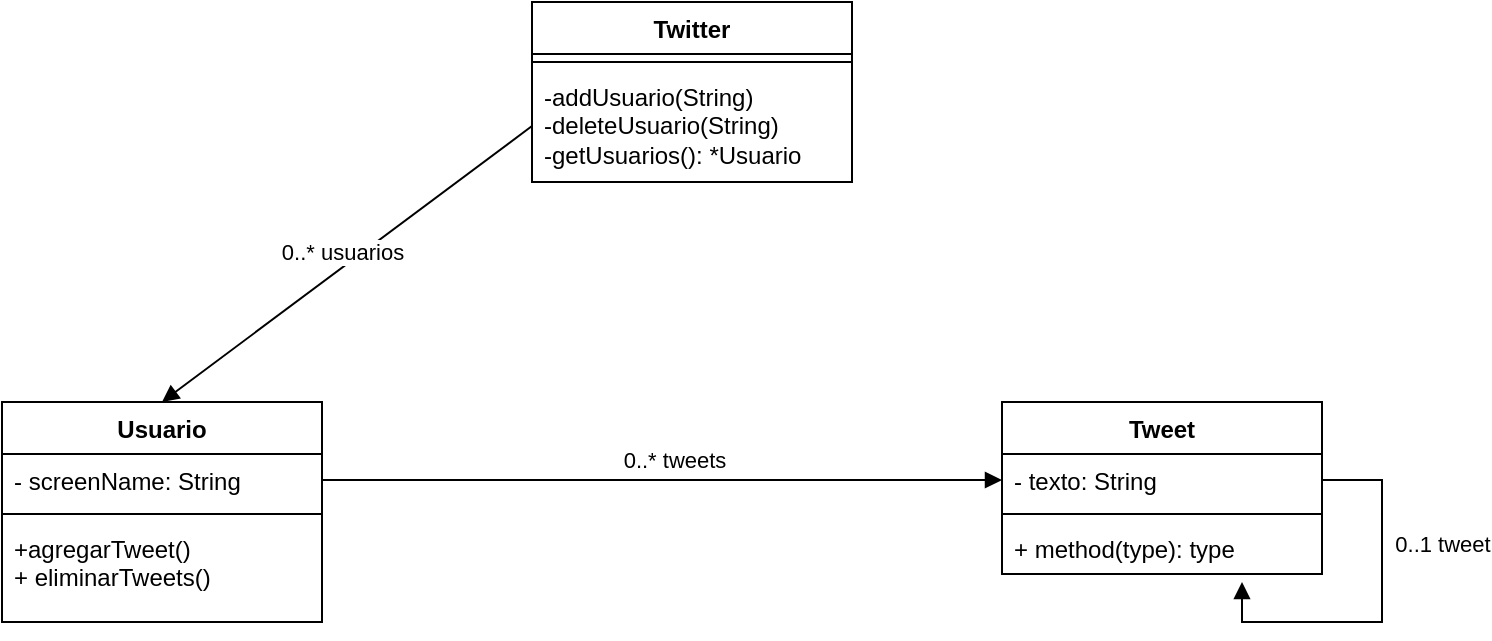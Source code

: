 <mxfile version="21.0.10" type="github">
  <diagram name="Página-1" id="wlAQ2ZE5-KceXvDOLKsL">
    <mxGraphModel dx="1050" dy="549" grid="1" gridSize="10" guides="1" tooltips="1" connect="1" arrows="1" fold="1" page="1" pageScale="1" pageWidth="1169" pageHeight="827" math="0" shadow="0">
      <root>
        <mxCell id="0" />
        <mxCell id="1" parent="0" />
        <mxCell id="pJQenBrKbB63pJztm58h-1" value="Tweet" style="swimlane;fontStyle=1;align=center;verticalAlign=top;childLayout=stackLayout;horizontal=1;startSize=26;horizontalStack=0;resizeParent=1;resizeParentMax=0;resizeLast=0;collapsible=1;marginBottom=0;whiteSpace=wrap;html=1;movable=1;resizable=1;rotatable=1;deletable=1;editable=1;locked=0;connectable=1;points=[[0,0,0,0,0],[0,0.25,0,0,0],[0,0.5,0,0,0],[0,0.75,0,0,0],[0,1,0,0,0],[0.25,0,0,0,0],[0.25,1,0,0,0],[0.5,0,0,0,0],[0.5,1,0,0,0],[0.75,0,0,0,0],[0.75,1,0,0,0],[1,0,0,0,0],[1,0.25,0,0,0],[1,0.5,0,0,0],[1,0.75,0,0,0],[1,1,0,0,0]];" parent="1" vertex="1">
          <mxGeometry x="740" y="280" width="160" height="86" as="geometry" />
        </mxCell>
        <mxCell id="pJQenBrKbB63pJztm58h-2" value="- texto: String" style="text;strokeColor=none;fillColor=none;align=left;verticalAlign=top;spacingLeft=4;spacingRight=4;overflow=hidden;rotatable=0;points=[[0,0.5],[1,0.5]];portConstraint=eastwest;whiteSpace=wrap;html=1;" parent="pJQenBrKbB63pJztm58h-1" vertex="1">
          <mxGeometry y="26" width="160" height="26" as="geometry" />
        </mxCell>
        <mxCell id="pJQenBrKbB63pJztm58h-3" value="" style="line;strokeWidth=1;fillColor=none;align=left;verticalAlign=middle;spacingTop=-1;spacingLeft=3;spacingRight=3;rotatable=0;labelPosition=right;points=[];portConstraint=eastwest;strokeColor=inherit;" parent="pJQenBrKbB63pJztm58h-1" vertex="1">
          <mxGeometry y="52" width="160" height="8" as="geometry" />
        </mxCell>
        <mxCell id="pJQenBrKbB63pJztm58h-4" value="+ method(type): type" style="text;strokeColor=none;fillColor=none;align=left;verticalAlign=top;spacingLeft=4;spacingRight=4;overflow=hidden;rotatable=0;points=[[0,0.5],[1,0.5]];portConstraint=eastwest;whiteSpace=wrap;html=1;" parent="pJQenBrKbB63pJztm58h-1" vertex="1">
          <mxGeometry y="60" width="160" height="26" as="geometry" />
        </mxCell>
        <mxCell id="pJQenBrKbB63pJztm58h-17" value="0..1 tweet" style="html=1;verticalAlign=bottom;endArrow=block;edgeStyle=orthogonalEdgeStyle;elbow=vertical;rounded=0;entryX=0.75;entryY=1.154;entryDx=0;entryDy=0;entryPerimeter=0;exitX=1;exitY=0.5;exitDx=0;exitDy=0;" parent="pJQenBrKbB63pJztm58h-1" source="pJQenBrKbB63pJztm58h-2" target="pJQenBrKbB63pJztm58h-4" edge="1">
          <mxGeometry x="-0.257" y="30" width="80" relative="1" as="geometry">
            <mxPoint x="-90" y="30" as="sourcePoint" />
            <mxPoint x="-30" y="130" as="targetPoint" />
            <Array as="points">
              <mxPoint x="190" y="39" />
              <mxPoint x="190" y="110" />
              <mxPoint x="120" y="110" />
            </Array>
            <mxPoint as="offset" />
          </mxGeometry>
        </mxCell>
        <mxCell id="pJQenBrKbB63pJztm58h-5" value="Usuario" style="swimlane;fontStyle=1;align=center;verticalAlign=top;childLayout=stackLayout;horizontal=1;startSize=26;horizontalStack=0;resizeParent=1;resizeParentMax=0;resizeLast=0;collapsible=1;marginBottom=0;whiteSpace=wrap;html=1;" parent="1" vertex="1">
          <mxGeometry x="240" y="280" width="160" height="110" as="geometry" />
        </mxCell>
        <mxCell id="pJQenBrKbB63pJztm58h-6" value="- screenName: String" style="text;strokeColor=none;fillColor=none;align=left;verticalAlign=top;spacingLeft=4;spacingRight=4;overflow=hidden;rotatable=0;points=[[0,0.5],[1,0.5]];portConstraint=eastwest;whiteSpace=wrap;html=1;" parent="pJQenBrKbB63pJztm58h-5" vertex="1">
          <mxGeometry y="26" width="160" height="26" as="geometry" />
        </mxCell>
        <mxCell id="pJQenBrKbB63pJztm58h-7" value="" style="line;strokeWidth=1;fillColor=none;align=left;verticalAlign=middle;spacingTop=-1;spacingLeft=3;spacingRight=3;rotatable=0;labelPosition=right;points=[];portConstraint=eastwest;strokeColor=inherit;" parent="pJQenBrKbB63pJztm58h-5" vertex="1">
          <mxGeometry y="52" width="160" height="8" as="geometry" />
        </mxCell>
        <mxCell id="pJQenBrKbB63pJztm58h-8" value="+agregarTweet()&lt;br&gt;+ eliminarTweets()" style="text;strokeColor=none;fillColor=none;align=left;verticalAlign=top;spacingLeft=4;spacingRight=4;overflow=hidden;rotatable=0;points=[[0,0.5],[1,0.5]];portConstraint=eastwest;whiteSpace=wrap;html=1;" parent="pJQenBrKbB63pJztm58h-5" vertex="1">
          <mxGeometry y="60" width="160" height="50" as="geometry" />
        </mxCell>
        <mxCell id="pJQenBrKbB63pJztm58h-9" value="Twitter" style="swimlane;fontStyle=1;align=center;verticalAlign=top;childLayout=stackLayout;horizontal=1;startSize=26;horizontalStack=0;resizeParent=1;resizeParentMax=0;resizeLast=0;collapsible=1;marginBottom=0;whiteSpace=wrap;html=1;" parent="1" vertex="1">
          <mxGeometry x="505" y="80" width="160" height="90" as="geometry" />
        </mxCell>
        <mxCell id="pJQenBrKbB63pJztm58h-11" value="" style="line;strokeWidth=1;fillColor=none;align=left;verticalAlign=middle;spacingTop=-1;spacingLeft=3;spacingRight=3;rotatable=0;labelPosition=right;points=[];portConstraint=eastwest;strokeColor=inherit;" parent="pJQenBrKbB63pJztm58h-9" vertex="1">
          <mxGeometry y="26" width="160" height="8" as="geometry" />
        </mxCell>
        <mxCell id="pJQenBrKbB63pJztm58h-12" value="-addUsuario(String)&lt;br&gt;-deleteUsuario(String)&lt;br&gt;-getUsuarios(): *Usuario" style="text;strokeColor=none;fillColor=none;align=left;verticalAlign=top;spacingLeft=4;spacingRight=4;overflow=hidden;rotatable=0;points=[[0,0.5],[1,0.5]];portConstraint=eastwest;whiteSpace=wrap;html=1;" parent="pJQenBrKbB63pJztm58h-9" vertex="1">
          <mxGeometry y="34" width="160" height="56" as="geometry" />
        </mxCell>
        <mxCell id="pJQenBrKbB63pJztm58h-13" value="0..* usuarios" style="html=1;verticalAlign=bottom;endArrow=block;elbow=vertical;rounded=0;exitX=0;exitY=0.5;exitDx=0;exitDy=0;entryX=0.5;entryY=0;entryDx=0;entryDy=0;" parent="1" source="pJQenBrKbB63pJztm58h-12" target="pJQenBrKbB63pJztm58h-5" edge="1">
          <mxGeometry x="0.036" y="1" width="80" relative="1" as="geometry">
            <mxPoint x="900" y="330" as="sourcePoint" />
            <mxPoint x="980" y="330" as="targetPoint" />
            <mxPoint as="offset" />
          </mxGeometry>
        </mxCell>
        <mxCell id="pJQenBrKbB63pJztm58h-15" value="0..* tweets" style="html=1;verticalAlign=bottom;endArrow=block;elbow=vertical;rounded=0;exitX=1;exitY=0.5;exitDx=0;exitDy=0;entryX=0;entryY=0.5;entryDx=0;entryDy=0;" parent="1" source="pJQenBrKbB63pJztm58h-6" target="pJQenBrKbB63pJztm58h-2" edge="1">
          <mxGeometry x="0.036" y="1" width="80" relative="1" as="geometry">
            <mxPoint x="515" y="163" as="sourcePoint" />
            <mxPoint x="330" y="290" as="targetPoint" />
            <mxPoint as="offset" />
          </mxGeometry>
        </mxCell>
      </root>
    </mxGraphModel>
  </diagram>
</mxfile>
